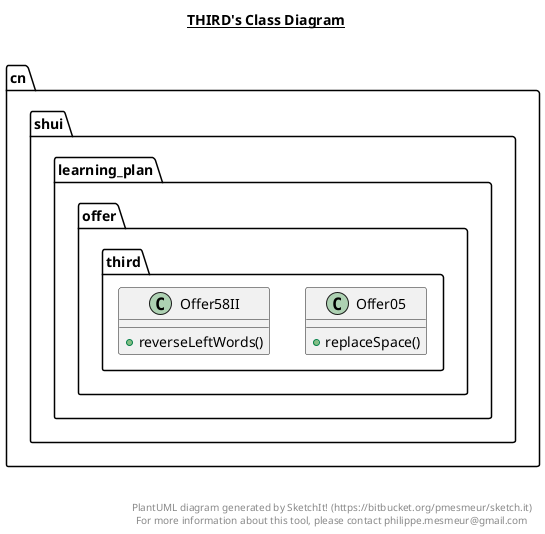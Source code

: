 @startuml

title __THIRD's Class Diagram__\n

  namespace cn.shui.learning_plan.offer.third {
    class cn.shui.learning_plan.offer.third.Offer05 {
        + replaceSpace()
    }
  }
  

  namespace cn.shui.learning_plan.offer.third {
    class cn.shui.learning_plan.offer.third.Offer58II {
        + reverseLeftWords()
    }
  }
  



right footer


PlantUML diagram generated by SketchIt! (https://bitbucket.org/pmesmeur/sketch.it)
For more information about this tool, please contact philippe.mesmeur@gmail.com
endfooter

@enduml
